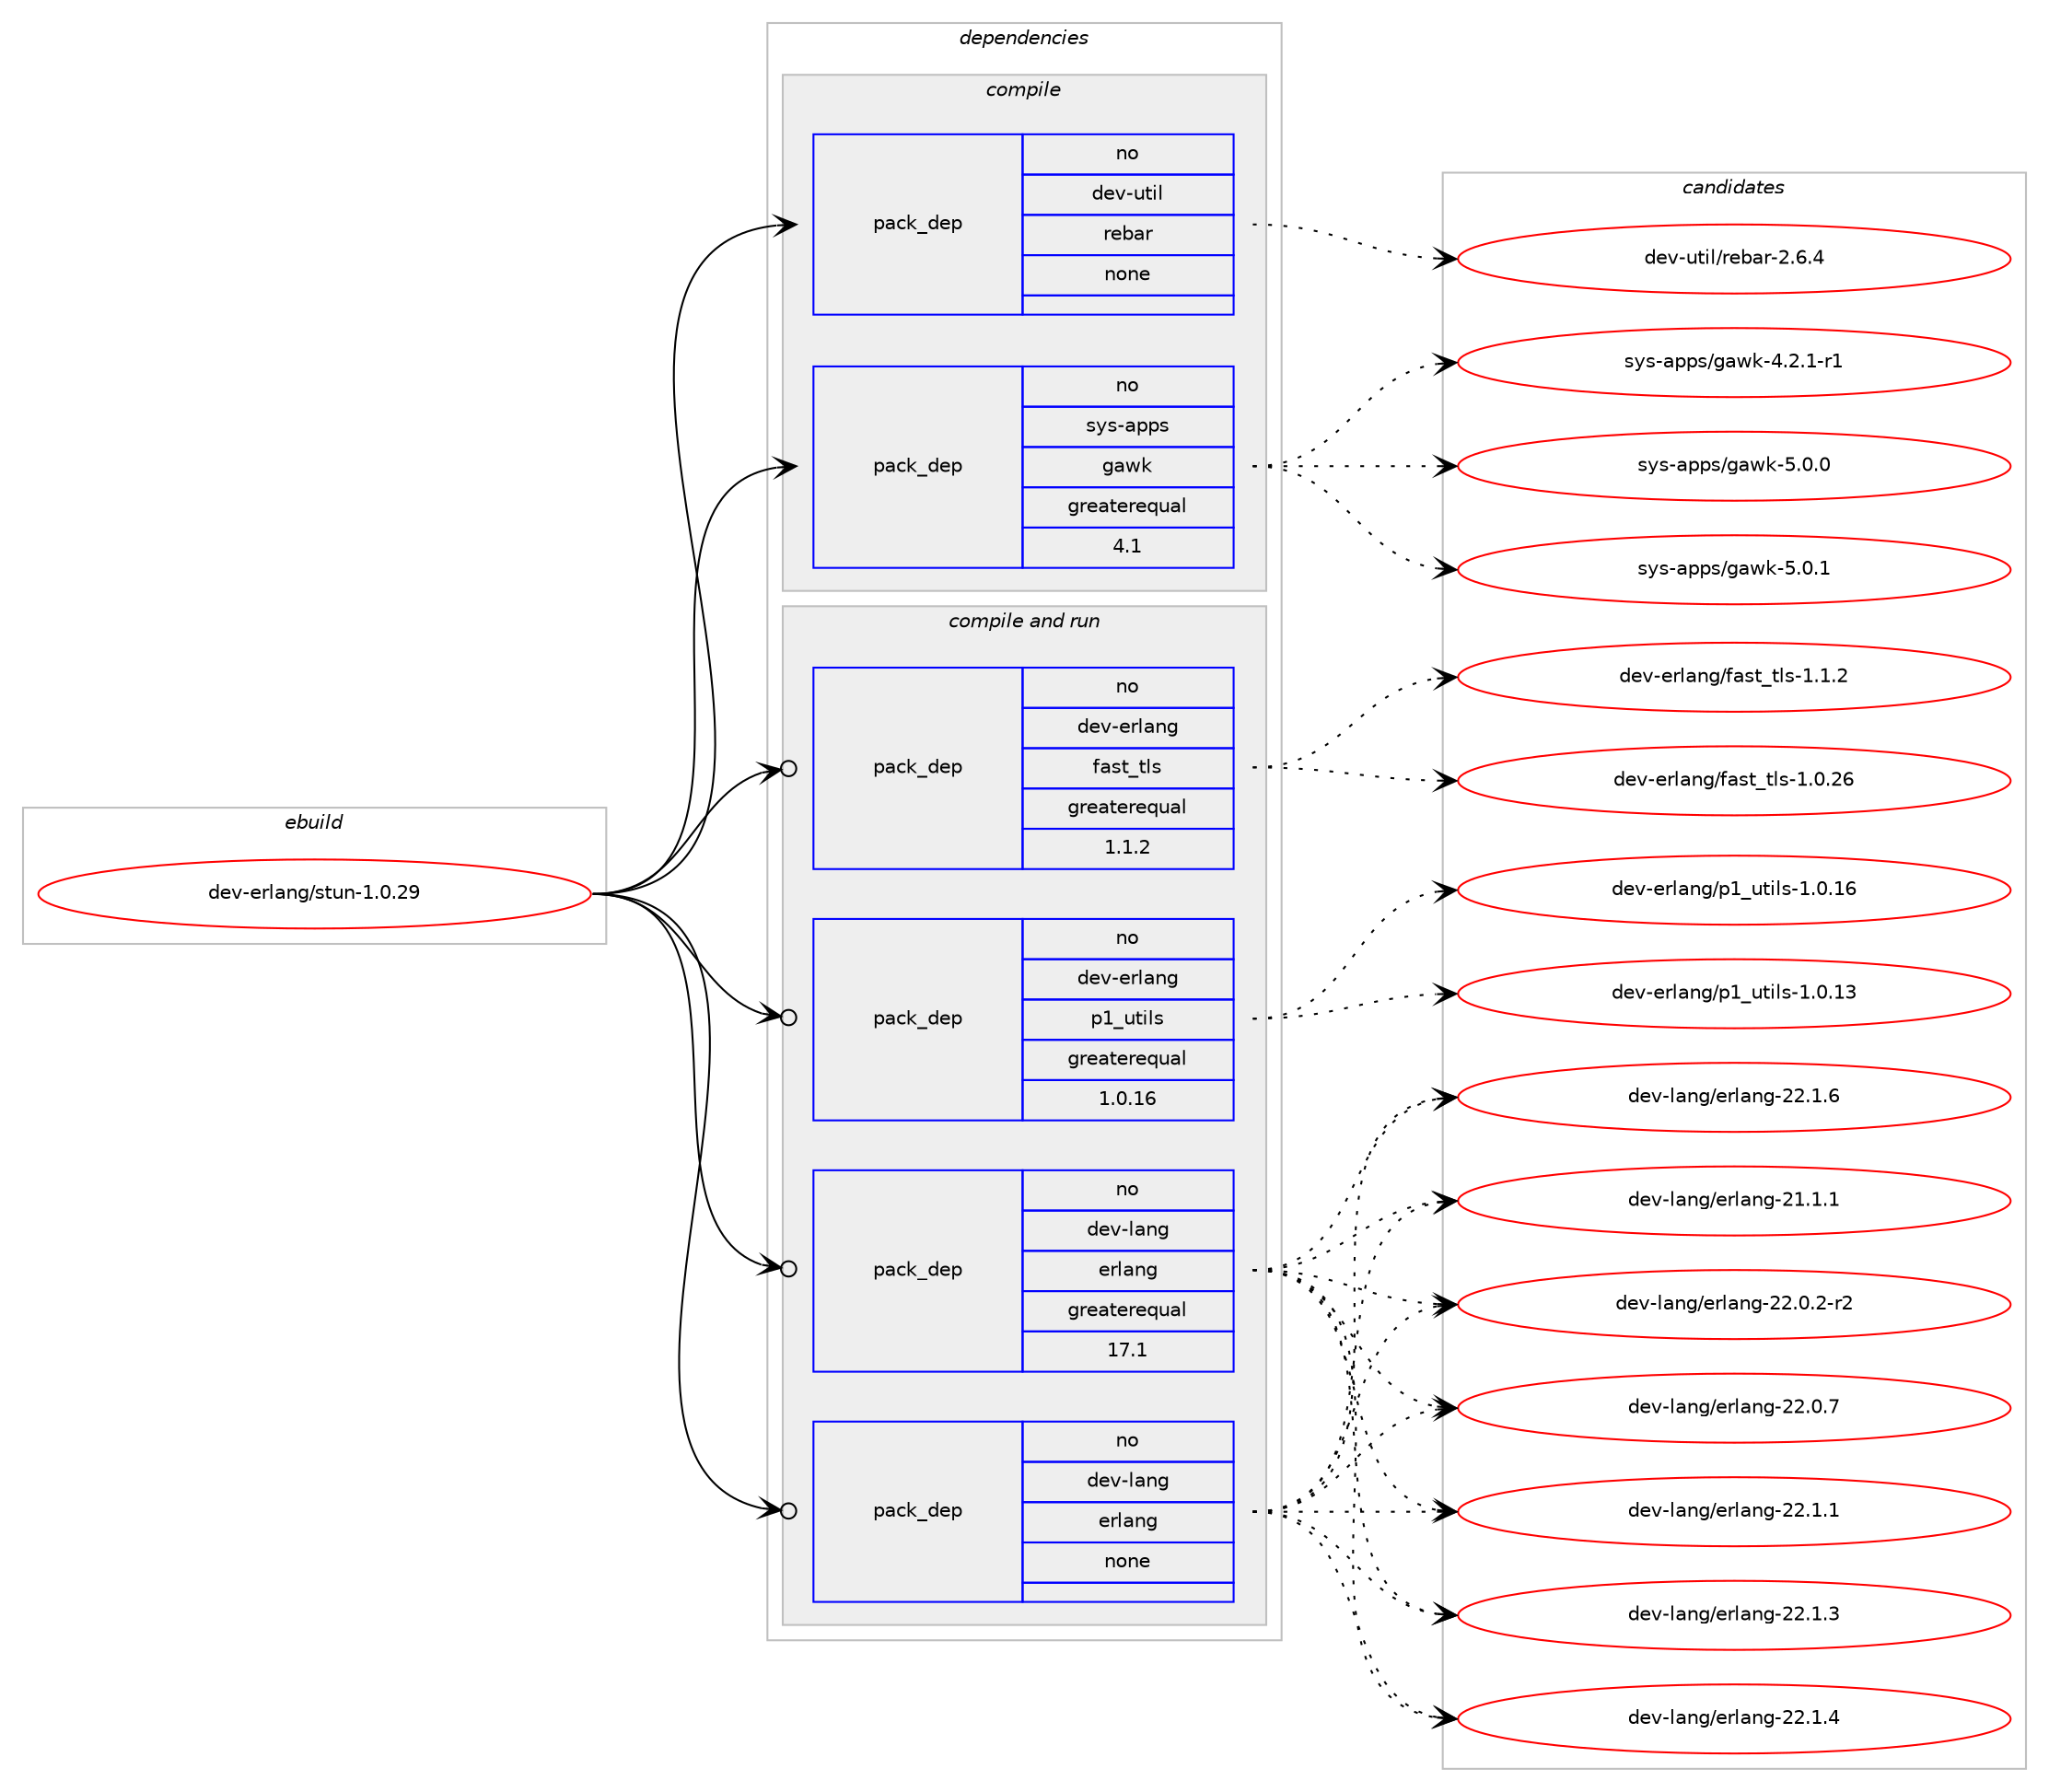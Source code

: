 digraph prolog {

# *************
# Graph options
# *************

newrank=true;
concentrate=true;
compound=true;
graph [rankdir=LR,fontname=Helvetica,fontsize=10,ranksep=1.5];#, ranksep=2.5, nodesep=0.2];
edge  [arrowhead=vee];
node  [fontname=Helvetica,fontsize=10];

# **********
# The ebuild
# **********

subgraph cluster_leftcol {
color=gray;
rank=same;
label=<<i>ebuild</i>>;
id [label="dev-erlang/stun-1.0.29", color=red, width=4, href="../dev-erlang/stun-1.0.29.svg"];
}

# ****************
# The dependencies
# ****************

subgraph cluster_midcol {
color=gray;
label=<<i>dependencies</i>>;
subgraph cluster_compile {
fillcolor="#eeeeee";
style=filled;
label=<<i>compile</i>>;
subgraph pack390535 {
dependency524746 [label=<<TABLE BORDER="0" CELLBORDER="1" CELLSPACING="0" CELLPADDING="4" WIDTH="220"><TR><TD ROWSPAN="6" CELLPADDING="30">pack_dep</TD></TR><TR><TD WIDTH="110">no</TD></TR><TR><TD>dev-util</TD></TR><TR><TD>rebar</TD></TR><TR><TD>none</TD></TR><TR><TD></TD></TR></TABLE>>, shape=none, color=blue];
}
id:e -> dependency524746:w [weight=20,style="solid",arrowhead="vee"];
subgraph pack390536 {
dependency524747 [label=<<TABLE BORDER="0" CELLBORDER="1" CELLSPACING="0" CELLPADDING="4" WIDTH="220"><TR><TD ROWSPAN="6" CELLPADDING="30">pack_dep</TD></TR><TR><TD WIDTH="110">no</TD></TR><TR><TD>sys-apps</TD></TR><TR><TD>gawk</TD></TR><TR><TD>greaterequal</TD></TR><TR><TD>4.1</TD></TR></TABLE>>, shape=none, color=blue];
}
id:e -> dependency524747:w [weight=20,style="solid",arrowhead="vee"];
}
subgraph cluster_compileandrun {
fillcolor="#eeeeee";
style=filled;
label=<<i>compile and run</i>>;
subgraph pack390537 {
dependency524748 [label=<<TABLE BORDER="0" CELLBORDER="1" CELLSPACING="0" CELLPADDING="4" WIDTH="220"><TR><TD ROWSPAN="6" CELLPADDING="30">pack_dep</TD></TR><TR><TD WIDTH="110">no</TD></TR><TR><TD>dev-erlang</TD></TR><TR><TD>fast_tls</TD></TR><TR><TD>greaterequal</TD></TR><TR><TD>1.1.2</TD></TR></TABLE>>, shape=none, color=blue];
}
id:e -> dependency524748:w [weight=20,style="solid",arrowhead="odotvee"];
subgraph pack390538 {
dependency524749 [label=<<TABLE BORDER="0" CELLBORDER="1" CELLSPACING="0" CELLPADDING="4" WIDTH="220"><TR><TD ROWSPAN="6" CELLPADDING="30">pack_dep</TD></TR><TR><TD WIDTH="110">no</TD></TR><TR><TD>dev-erlang</TD></TR><TR><TD>p1_utils</TD></TR><TR><TD>greaterequal</TD></TR><TR><TD>1.0.16</TD></TR></TABLE>>, shape=none, color=blue];
}
id:e -> dependency524749:w [weight=20,style="solid",arrowhead="odotvee"];
subgraph pack390539 {
dependency524750 [label=<<TABLE BORDER="0" CELLBORDER="1" CELLSPACING="0" CELLPADDING="4" WIDTH="220"><TR><TD ROWSPAN="6" CELLPADDING="30">pack_dep</TD></TR><TR><TD WIDTH="110">no</TD></TR><TR><TD>dev-lang</TD></TR><TR><TD>erlang</TD></TR><TR><TD>greaterequal</TD></TR><TR><TD>17.1</TD></TR></TABLE>>, shape=none, color=blue];
}
id:e -> dependency524750:w [weight=20,style="solid",arrowhead="odotvee"];
subgraph pack390540 {
dependency524751 [label=<<TABLE BORDER="0" CELLBORDER="1" CELLSPACING="0" CELLPADDING="4" WIDTH="220"><TR><TD ROWSPAN="6" CELLPADDING="30">pack_dep</TD></TR><TR><TD WIDTH="110">no</TD></TR><TR><TD>dev-lang</TD></TR><TR><TD>erlang</TD></TR><TR><TD>none</TD></TR><TR><TD></TD></TR></TABLE>>, shape=none, color=blue];
}
id:e -> dependency524751:w [weight=20,style="solid",arrowhead="odotvee"];
}
subgraph cluster_run {
fillcolor="#eeeeee";
style=filled;
label=<<i>run</i>>;
}
}

# **************
# The candidates
# **************

subgraph cluster_choices {
rank=same;
color=gray;
label=<<i>candidates</i>>;

subgraph choice390535 {
color=black;
nodesep=1;
choice10010111845117116105108471141019897114455046544652 [label="dev-util/rebar-2.6.4", color=red, width=4,href="../dev-util/rebar-2.6.4.svg"];
dependency524746:e -> choice10010111845117116105108471141019897114455046544652:w [style=dotted,weight="100"];
}
subgraph choice390536 {
color=black;
nodesep=1;
choice115121115459711211211547103971191074552465046494511449 [label="sys-apps/gawk-4.2.1-r1", color=red, width=4,href="../sys-apps/gawk-4.2.1-r1.svg"];
choice11512111545971121121154710397119107455346484648 [label="sys-apps/gawk-5.0.0", color=red, width=4,href="../sys-apps/gawk-5.0.0.svg"];
choice11512111545971121121154710397119107455346484649 [label="sys-apps/gawk-5.0.1", color=red, width=4,href="../sys-apps/gawk-5.0.1.svg"];
dependency524747:e -> choice115121115459711211211547103971191074552465046494511449:w [style=dotted,weight="100"];
dependency524747:e -> choice11512111545971121121154710397119107455346484648:w [style=dotted,weight="100"];
dependency524747:e -> choice11512111545971121121154710397119107455346484649:w [style=dotted,weight="100"];
}
subgraph choice390537 {
color=black;
nodesep=1;
choice100101118451011141089711010347102971151169511610811545494648465054 [label="dev-erlang/fast_tls-1.0.26", color=red, width=4,href="../dev-erlang/fast_tls-1.0.26.svg"];
choice1001011184510111410897110103471029711511695116108115454946494650 [label="dev-erlang/fast_tls-1.1.2", color=red, width=4,href="../dev-erlang/fast_tls-1.1.2.svg"];
dependency524748:e -> choice100101118451011141089711010347102971151169511610811545494648465054:w [style=dotted,weight="100"];
dependency524748:e -> choice1001011184510111410897110103471029711511695116108115454946494650:w [style=dotted,weight="100"];
}
subgraph choice390538 {
color=black;
nodesep=1;
choice100101118451011141089711010347112499511711610510811545494648464951 [label="dev-erlang/p1_utils-1.0.13", color=red, width=4,href="../dev-erlang/p1_utils-1.0.13.svg"];
choice100101118451011141089711010347112499511711610510811545494648464954 [label="dev-erlang/p1_utils-1.0.16", color=red, width=4,href="../dev-erlang/p1_utils-1.0.16.svg"];
dependency524749:e -> choice100101118451011141089711010347112499511711610510811545494648464951:w [style=dotted,weight="100"];
dependency524749:e -> choice100101118451011141089711010347112499511711610510811545494648464954:w [style=dotted,weight="100"];
}
subgraph choice390539 {
color=black;
nodesep=1;
choice1001011184510897110103471011141089711010345504946494649 [label="dev-lang/erlang-21.1.1", color=red, width=4,href="../dev-lang/erlang-21.1.1.svg"];
choice10010111845108971101034710111410897110103455050464846504511450 [label="dev-lang/erlang-22.0.2-r2", color=red, width=4,href="../dev-lang/erlang-22.0.2-r2.svg"];
choice1001011184510897110103471011141089711010345505046484655 [label="dev-lang/erlang-22.0.7", color=red, width=4,href="../dev-lang/erlang-22.0.7.svg"];
choice1001011184510897110103471011141089711010345505046494649 [label="dev-lang/erlang-22.1.1", color=red, width=4,href="../dev-lang/erlang-22.1.1.svg"];
choice1001011184510897110103471011141089711010345505046494651 [label="dev-lang/erlang-22.1.3", color=red, width=4,href="../dev-lang/erlang-22.1.3.svg"];
choice1001011184510897110103471011141089711010345505046494652 [label="dev-lang/erlang-22.1.4", color=red, width=4,href="../dev-lang/erlang-22.1.4.svg"];
choice1001011184510897110103471011141089711010345505046494654 [label="dev-lang/erlang-22.1.6", color=red, width=4,href="../dev-lang/erlang-22.1.6.svg"];
dependency524750:e -> choice1001011184510897110103471011141089711010345504946494649:w [style=dotted,weight="100"];
dependency524750:e -> choice10010111845108971101034710111410897110103455050464846504511450:w [style=dotted,weight="100"];
dependency524750:e -> choice1001011184510897110103471011141089711010345505046484655:w [style=dotted,weight="100"];
dependency524750:e -> choice1001011184510897110103471011141089711010345505046494649:w [style=dotted,weight="100"];
dependency524750:e -> choice1001011184510897110103471011141089711010345505046494651:w [style=dotted,weight="100"];
dependency524750:e -> choice1001011184510897110103471011141089711010345505046494652:w [style=dotted,weight="100"];
dependency524750:e -> choice1001011184510897110103471011141089711010345505046494654:w [style=dotted,weight="100"];
}
subgraph choice390540 {
color=black;
nodesep=1;
choice1001011184510897110103471011141089711010345504946494649 [label="dev-lang/erlang-21.1.1", color=red, width=4,href="../dev-lang/erlang-21.1.1.svg"];
choice10010111845108971101034710111410897110103455050464846504511450 [label="dev-lang/erlang-22.0.2-r2", color=red, width=4,href="../dev-lang/erlang-22.0.2-r2.svg"];
choice1001011184510897110103471011141089711010345505046484655 [label="dev-lang/erlang-22.0.7", color=red, width=4,href="../dev-lang/erlang-22.0.7.svg"];
choice1001011184510897110103471011141089711010345505046494649 [label="dev-lang/erlang-22.1.1", color=red, width=4,href="../dev-lang/erlang-22.1.1.svg"];
choice1001011184510897110103471011141089711010345505046494651 [label="dev-lang/erlang-22.1.3", color=red, width=4,href="../dev-lang/erlang-22.1.3.svg"];
choice1001011184510897110103471011141089711010345505046494652 [label="dev-lang/erlang-22.1.4", color=red, width=4,href="../dev-lang/erlang-22.1.4.svg"];
choice1001011184510897110103471011141089711010345505046494654 [label="dev-lang/erlang-22.1.6", color=red, width=4,href="../dev-lang/erlang-22.1.6.svg"];
dependency524751:e -> choice1001011184510897110103471011141089711010345504946494649:w [style=dotted,weight="100"];
dependency524751:e -> choice10010111845108971101034710111410897110103455050464846504511450:w [style=dotted,weight="100"];
dependency524751:e -> choice1001011184510897110103471011141089711010345505046484655:w [style=dotted,weight="100"];
dependency524751:e -> choice1001011184510897110103471011141089711010345505046494649:w [style=dotted,weight="100"];
dependency524751:e -> choice1001011184510897110103471011141089711010345505046494651:w [style=dotted,weight="100"];
dependency524751:e -> choice1001011184510897110103471011141089711010345505046494652:w [style=dotted,weight="100"];
dependency524751:e -> choice1001011184510897110103471011141089711010345505046494654:w [style=dotted,weight="100"];
}
}

}
